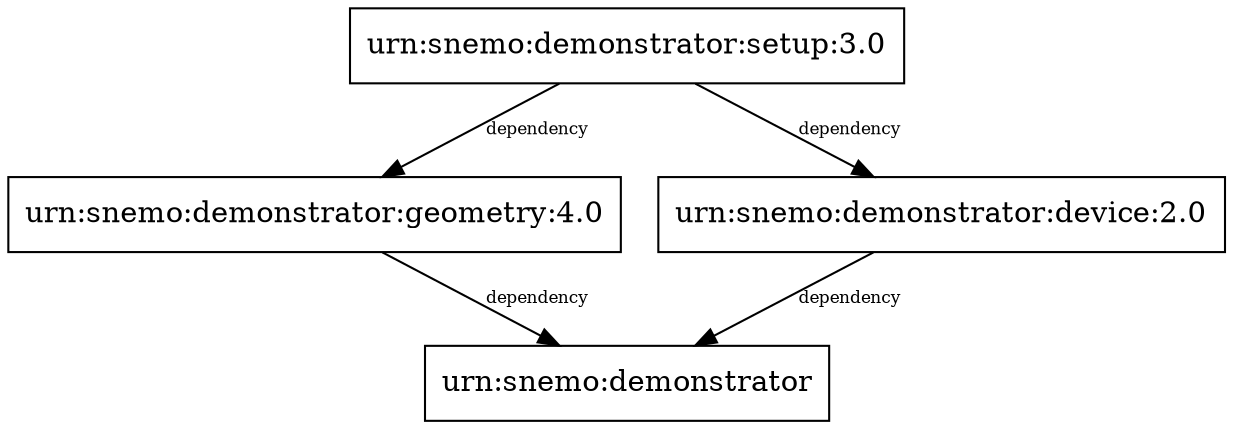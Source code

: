 digraph FLTagsExpSetups2 {
	node [shape=box]
	tag0 [label="urn:snemo:demonstrator"];
	tag1 [label="urn:snemo:demonstrator:geometry:4.0"];
	tag2 [label="urn:snemo:demonstrator:device:2.0"];
	tag3 [label="urn:snemo:demonstrator:setup:3.0"];
	tag3 -> tag1 [label=" dependency ", fontsize=8];
	tag3 -> tag2 [label=" dependency ", fontsize=8];
	tag1 -> tag0 [label=" dependency ", fontsize=8];
	tag2 -> tag0 [label=" dependency ", fontsize=8];
}